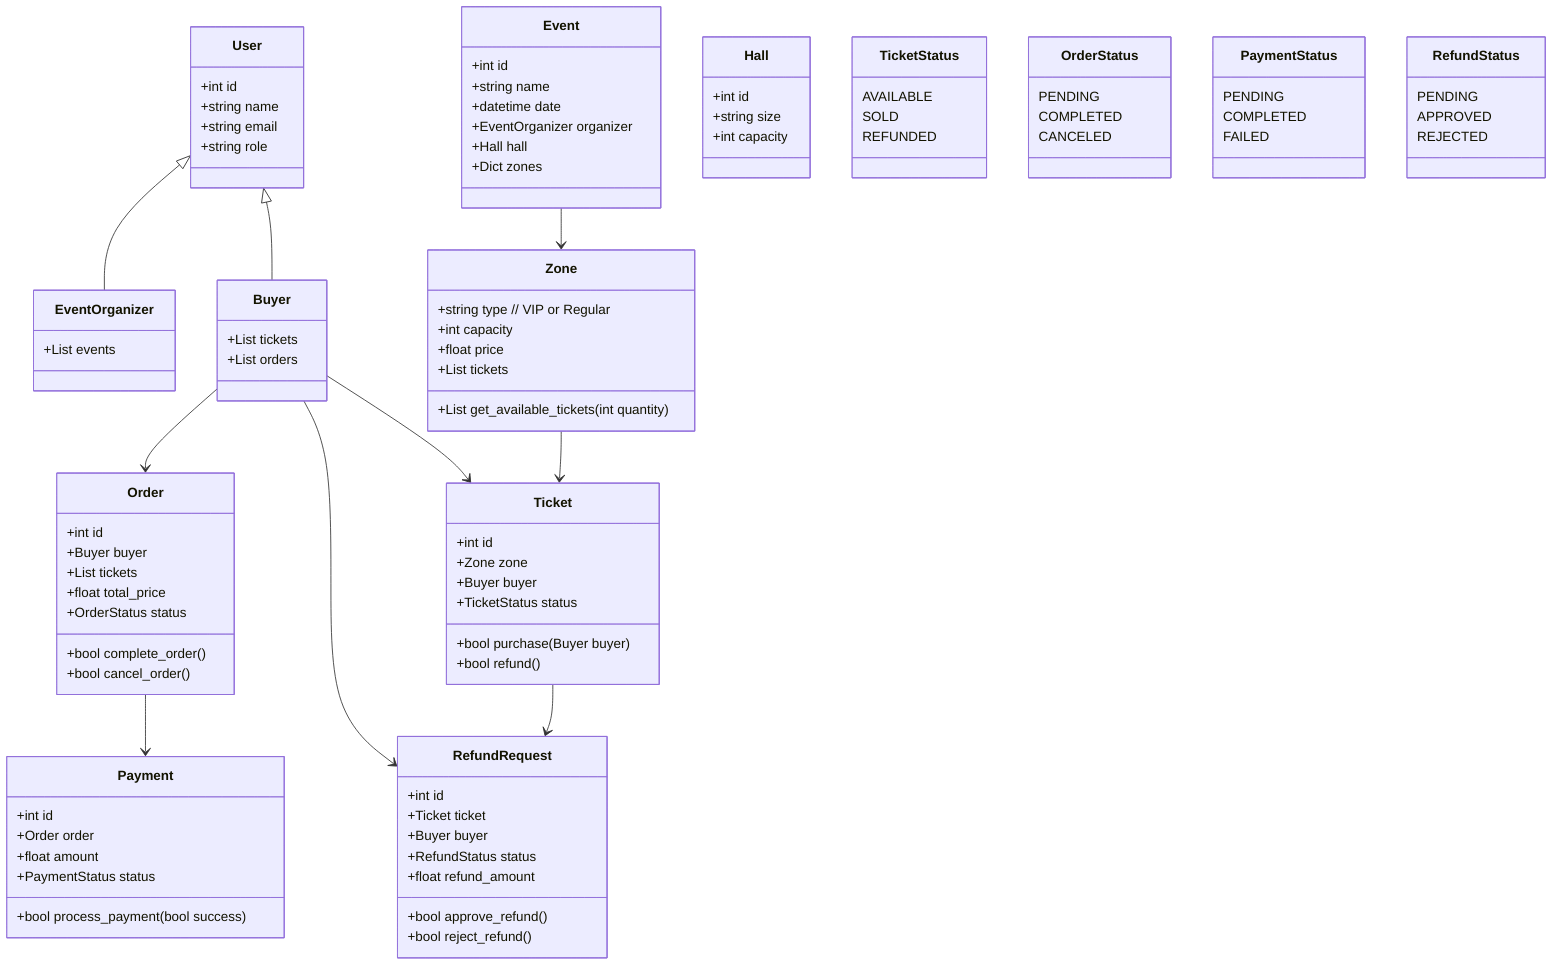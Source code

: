 classDiagram
    class User {
        +int id
        +string name
        +string email
        +string role
    }

    class EventOrganizer {
        +List<Event> events
    }
    User <|-- EventOrganizer

    class Buyer {
        +List<Ticket> tickets
        +List<Order> orders
    }
    User <|-- Buyer

    class Event {
        +int id
        +string name
        +datetime date
        +EventOrganizer organizer
        +Hall hall
        +Dict<str, Zone> zones
    }

    class Hall {
        +int id
        +string size
        +int capacity
    }

    class Zone {
        +string type // VIP or Regular
        +int capacity
        +float price
        +List<Ticket> tickets
        +List<Ticket> get_available_tickets(int quantity)
    }
    Event --> Zone

    class Ticket {
        +int id
        +Zone zone
        +Buyer buyer
        +TicketStatus status
        +bool purchase(Buyer buyer)
        +bool refund()
    }
    Zone --> Ticket
    Buyer --> Ticket

    class Order {
        +int id
        +Buyer buyer
        +List<Ticket> tickets
        +float total_price
        +OrderStatus status
        +bool complete_order()
        +bool cancel_order()
    }
    Buyer --> Order

    class Payment {
        +int id
        +Order order
        +float amount
        +PaymentStatus status
        +bool process_payment(bool success)
    }
    Order --> Payment

    class RefundRequest {
        +int id
        +Ticket ticket
        +Buyer buyer
        +RefundStatus status
        +float refund_amount
        +bool approve_refund()
        +bool reject_refund()
    }
    Ticket --> RefundRequest
    Buyer --> RefundRequest

    class TicketStatus {
        AVAILABLE
        SOLD
        REFUNDED
    }

    class OrderStatus {
        PENDING
        COMPLETED
        CANCELED
    }

    class PaymentStatus {
        PENDING
        COMPLETED
        FAILED
    }

    class RefundStatus {
        PENDING
        APPROVED
        REJECTED
    }